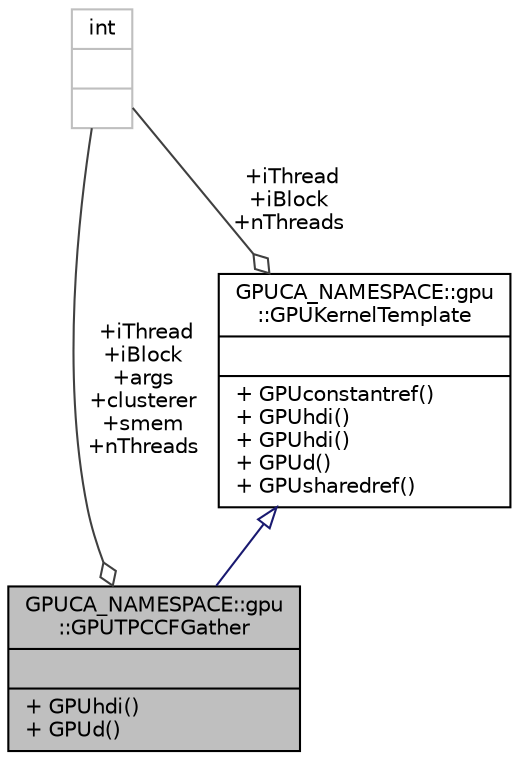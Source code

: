 digraph "GPUCA_NAMESPACE::gpu::GPUTPCCFGather"
{
 // INTERACTIVE_SVG=YES
  bgcolor="transparent";
  edge [fontname="Helvetica",fontsize="10",labelfontname="Helvetica",labelfontsize="10"];
  node [fontname="Helvetica",fontsize="10",shape=record];
  Node2 [label="{GPUCA_NAMESPACE::gpu\l::GPUTPCCFGather\n||+ GPUhdi()\l+ GPUd()\l}",height=0.2,width=0.4,color="black", fillcolor="grey75", style="filled", fontcolor="black"];
  Node3 -> Node2 [dir="back",color="midnightblue",fontsize="10",style="solid",arrowtail="onormal",fontname="Helvetica"];
  Node3 [label="{GPUCA_NAMESPACE::gpu\l::GPUKernelTemplate\n||+ GPUconstantref()\l+ GPUhdi()\l+ GPUhdi()\l+ GPUd()\l+ GPUsharedref()\l}",height=0.2,width=0.4,color="black",URL="$d3/d60/classGPUCA__NAMESPACE_1_1gpu_1_1GPUKernelTemplate.html"];
  Node4 -> Node3 [color="grey25",fontsize="10",style="solid",label=" +iThread\n+iBlock\n+nThreads" ,arrowhead="odiamond",fontname="Helvetica"];
  Node4 [label="{int\n||}",height=0.2,width=0.4,color="grey75"];
  Node4 -> Node2 [color="grey25",fontsize="10",style="solid",label=" +iThread\n+iBlock\n+args\n+clusterer\n+smem\n+nThreads" ,arrowhead="odiamond",fontname="Helvetica"];
}
